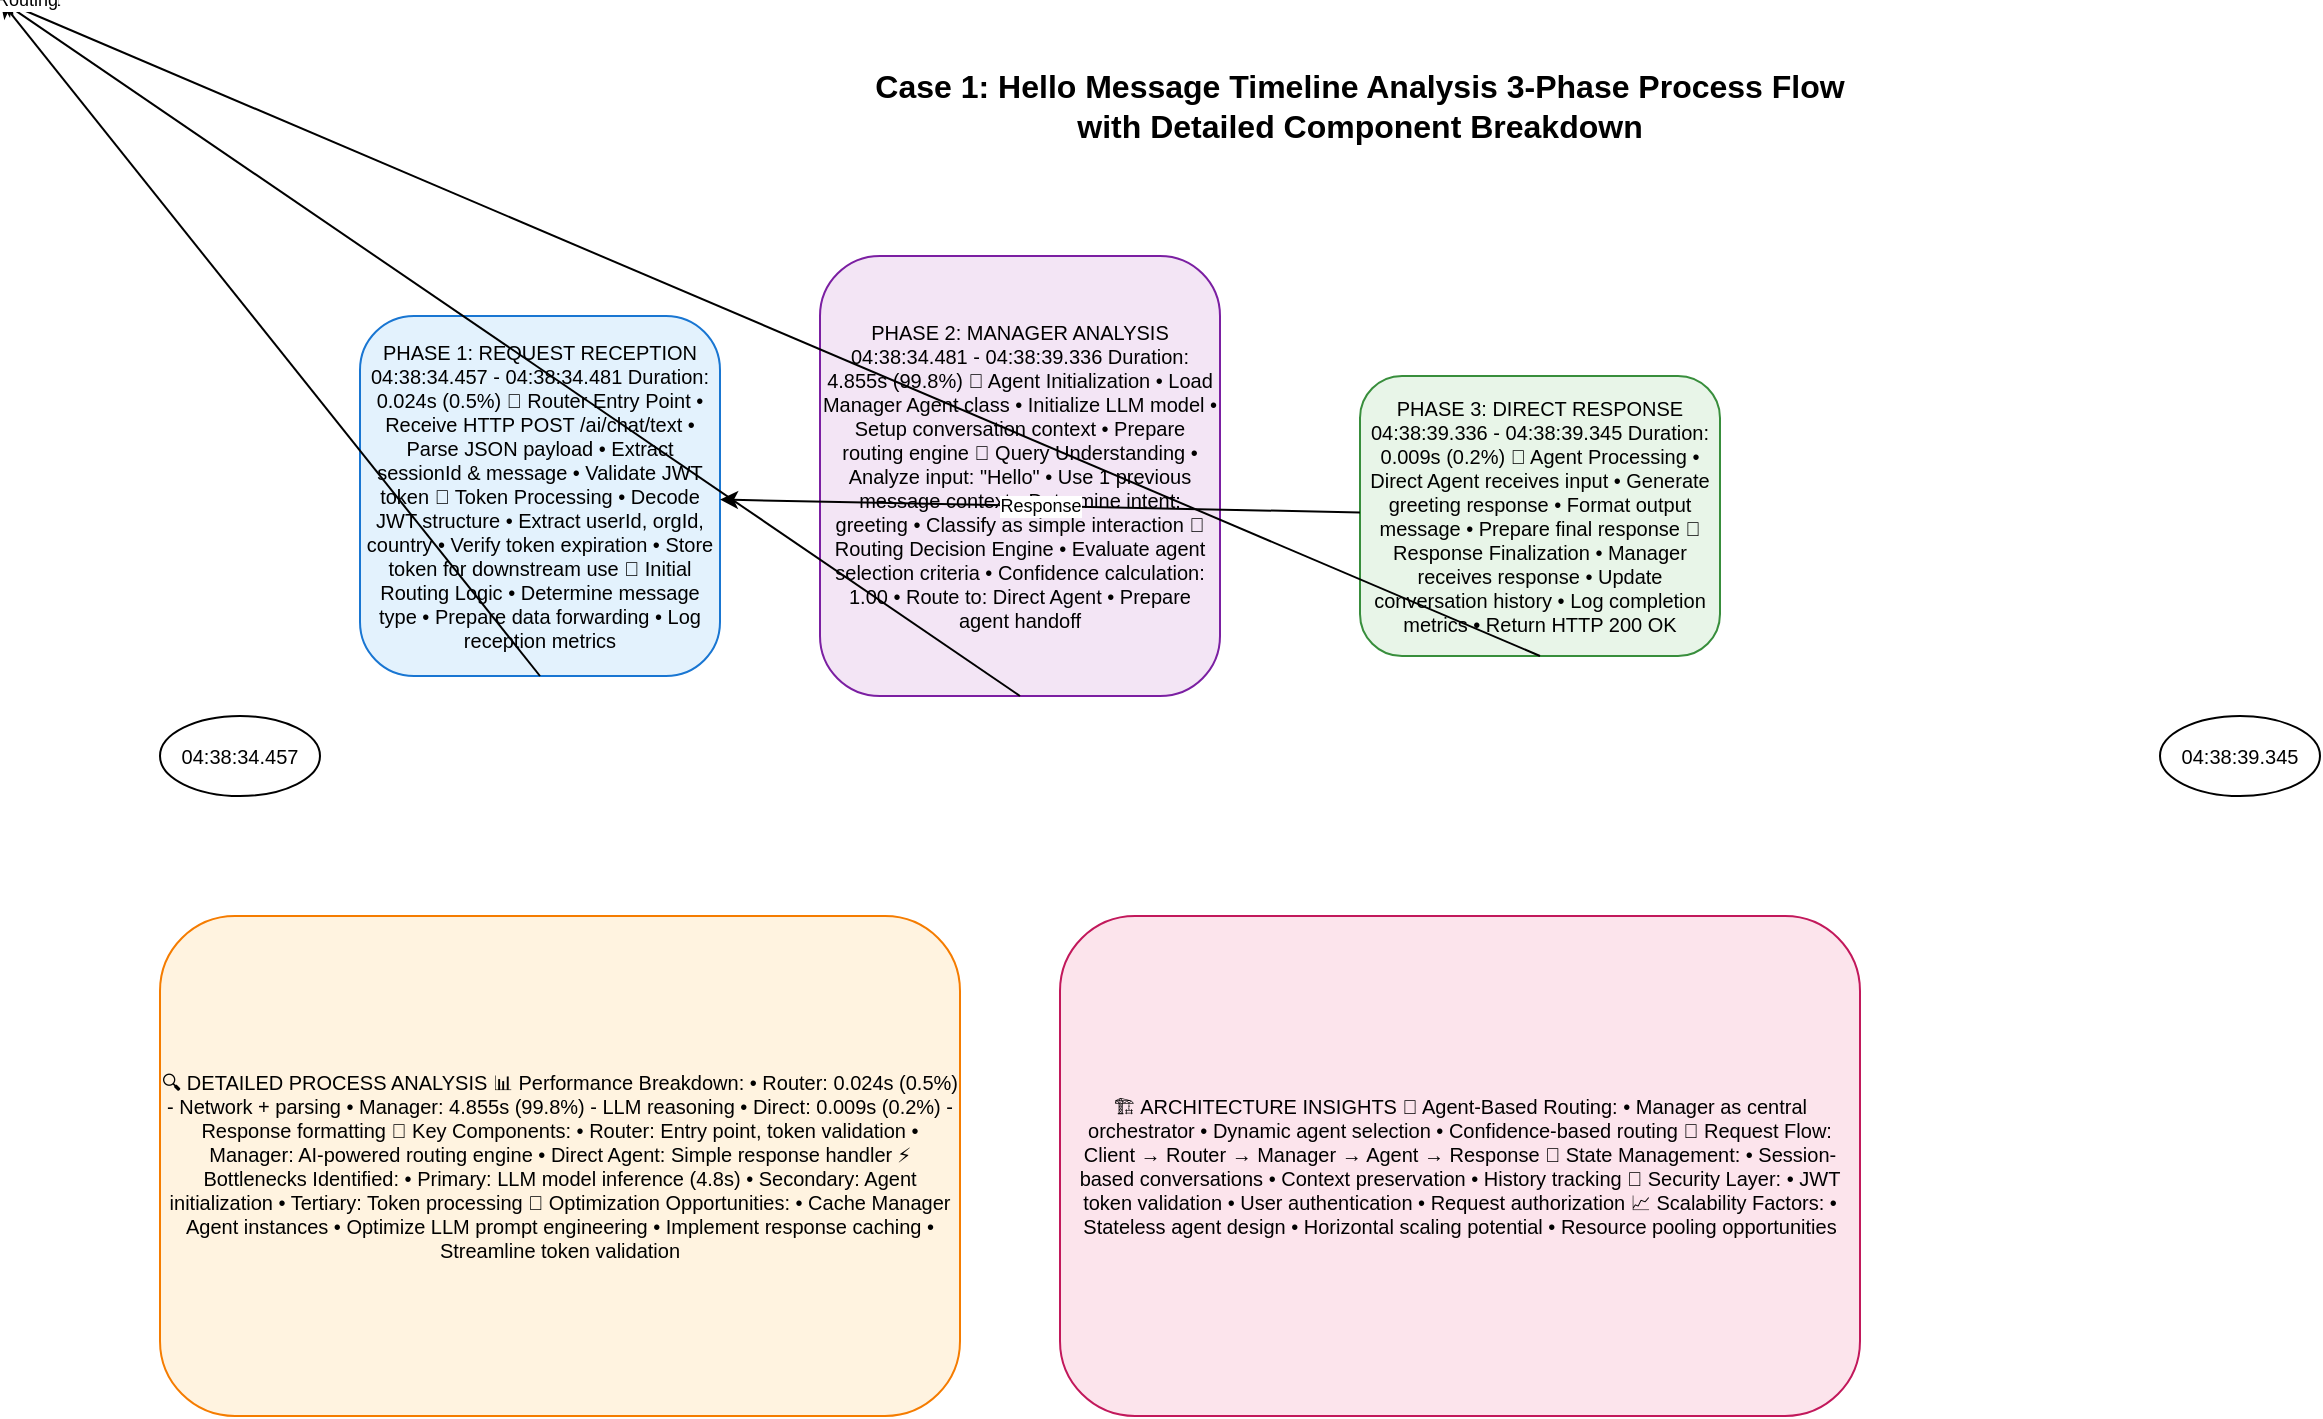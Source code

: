 <mxfile>
    <diagram id="case1_timeline" name="Case 1 Timeline Analysis">
        <mxGraphModel dx="2181" dy="1405" grid="1" gridSize="10" guides="1" tooltips="1" connect="1" arrows="1" fold="1" page="1" pageScale="1" pageWidth="1169" pageHeight="827" math="0" shadow="0">
            <root>
                <mxCell id="0"/>
                <mxCell id="1" parent="0"/>
                <mxCell id="timeline_axis" value="" style="shape=line;direction=south;endArrow=none;startArrow=none;strokeColor=#000000;strokeWidth=4;" parent="1" source="start_point" target="end_point"/>
                <mxCell id="start_point" value="04:38:34.457" style="shape=ellipse;whiteSpace=wrap;html=1;aspect=fixed;fontSize=10;" parent="1" vertex="1">
                    <mxGeometry x="50" y="350" width="80" height="40" as="geometry"/>
                </mxCell>
                <mxCell id="end_point" value="04:38:39.345" style="shape=ellipse;whiteSpace=wrap;html=1;aspect=fixed;fontSize=10;" parent="1" vertex="1">
                    <mxGeometry x="1050" y="350" width="80" height="40" as="geometry"/>
                </mxCell>
                <mxCell id="phase1" value="PHASE 1: REQUEST RECEPTION&amp;#xa;04:38:34.457 - 04:38:34.481&amp;#xa;Duration: 0.024s (0.5%)&amp;#xa;&amp;#xa;🔹 Router Entry Point&amp;#xa;• Receive HTTP POST /ai/chat/text&amp;#xa;• Parse JSON payload&amp;#xa;• Extract sessionId &amp; message&amp;#xa;• Validate JWT token&amp;#xa;&amp;#xa;🔹 Token Processing&amp;#xa;• Decode JWT structure&amp;#xa;• Extract userId, orgId, country&amp;#xa;• Verify token expiration&amp;#xa;• Store token for downstream use&amp;#xa;&amp;#xa;🔹 Initial Routing Logic&amp;#xa;• Determine message type&amp;#xa;• Prepare data forwarding&amp;#xa;• Log reception metrics" style="shape=rectangle;whiteSpace=wrap;html=1;rounded=1;fillColor=#e3f2fd;strokeColor=#1976d2;fontSize=10;" parent="1" vertex="1">
                    <mxGeometry x="150" y="150" width="180" height="180" as="geometry"/>
                </mxCell>
                <mxCell id="phase1_line" value="" style="endArrow=classic;html=1;exitX=0.5;exitY=1;entryX=0.5;entryY=0;" parent="1" source="phase1" target="timeline_axis" edge="1">
                    <mxGeometry width="50" height="50" relative="1" as="geometry">
                        <mxPoint x="240" y="330" as="sourcePoint"/>
                        <mxPoint x="240" y="350" as="targetPoint"/>
                    </mxGeometry>
                </mxCell>
                <mxCell id="phase2" value="PHASE 2: MANAGER ANALYSIS&amp;#xa;04:38:34.481 - 04:38:39.336&amp;#xa;Duration: 4.855s (99.8%)&amp;#xa;&amp;#xa;🔹 Agent Initialization&amp;#xa;• Load Manager Agent class&amp;#xa;• Initialize LLM model&amp;#xa;• Setup conversation context&amp;#xa;• Prepare routing engine&amp;#xa;&amp;#xa;🔹 Query Understanding&amp;#xa;• Analyze input: &amp;quot;Hello&amp;quot;&amp;#xa;• Use 1 previous message context&amp;#xa;• Determine intent: greeting&amp;#xa;• Classify as simple interaction&amp;#xa;&amp;#xa;🔹 Routing Decision Engine&amp;#xa;• Evaluate agent selection criteria&amp;#xa;• Confidence calculation: 1.00&amp;#xa;• Route to: Direct Agent&amp;#xa;• Prepare agent handoff" style="shape=rectangle;whiteSpace=wrap;html=1;rounded=1;fillColor=#f3e5f5;strokeColor=#7b1fa2;fontSize=10;" parent="1" vertex="1">
                    <mxGeometry x="380" y="120" width="200" height="220" as="geometry"/>
                </mxCell>
                <mxCell id="phase2_line" value="" style="endArrow=classic;html=1;exitX=0.5;exitY=1;entryX=0.5;entryY=0;" parent="1" source="phase2" target="timeline_axis" edge="1">
                    <mxGeometry width="50" height="50" relative="1" as="geometry">
                        <mxPoint x="480" y="340" as="sourcePoint"/>
                        <mxPoint x="480" y="350" as="targetPoint"/>
                    </mxGeometry>
                </mxCell>
                <mxCell id="phase3" value="PHASE 3: DIRECT RESPONSE&amp;#xa;04:38:39.336 - 04:38:39.345&amp;#xa;Duration: 0.009s (0.2%)&amp;#xa;&amp;#xa;🔹 Agent Processing&amp;#xa;• Direct Agent receives input&amp;#xa;• Generate greeting response&amp;#xa;• Format output message&amp;#xa;• Prepare final response&amp;#xa;&amp;#xa;🔹 Response Finalization&amp;#xa;• Manager receives response&amp;#xa;• Update conversation history&amp;#xa;• Log completion metrics&amp;#xa;• Return HTTP 200 OK" style="shape=rectangle;whiteSpace=wrap;html=1;rounded=1;fillColor=#e8f5e8;strokeColor=#388e3c;fontSize=10;" parent="1" vertex="1">
                    <mxGeometry x="650" y="180" width="180" height="140" as="geometry"/>
                </mxCell>
                <mxCell id="phase3_line" value="" style="endArrow=classic;html=1;exitX=0.5;exitY=1;entryX=0.5;entryY=0;" parent="1" source="phase3" target="timeline_axis" edge="1">
                    <mxGeometry width="50" height="50" relative="1" as="geometry">
                        <mxPoint x="740" y="320" as="sourcePoint"/>
                        <mxPoint x="740" y="350" as="targetPoint"/>
                    </mxGeometry>
                </mxCell>
                <mxCell id="flow1" value="HTTP Request" style="endArrow=classic;html=1;fontSize=9;" parent="1" source="phase1" target="phase2" edge="1"/>
                <mxCell id="flow2" value="Agent Routing" style="endArrow=classic;html=1;fontSize=9;" parent="1" source="phase2" target="phase3" edge="1"/>
                <mxCell id="flow3" value="Response" style="endArrow=classic;html=1;fontSize=9;" parent="1" source="phase3" target="phase1" edge="1">
                    <mxGeometry width="50" height="50" relative="1" as="geometry">
                        <mxPoint x="830" y="250" as="sourcePoint"/>
                        <mxPoint x="150" y="250" as="targetPoint"/>
                    </mxGeometry>
                </mxCell>
                <mxCell id="analysis" value="🔍 DETAILED PROCESS ANALYSIS&amp;#xa;&amp;#xa;📊 Performance Breakdown:&amp;#xa;• Router: 0.024s (0.5%) - Network + parsing&amp;#xa;• Manager: 4.855s (99.8%) - LLM reasoning&amp;#xa;• Direct: 0.009s (0.2%) - Response formatting&amp;#xa;&amp;#xa;🔧 Key Components:&amp;#xa;• Router: Entry point, token validation&amp;#xa;• Manager: AI-powered routing engine&amp;#xa;• Direct Agent: Simple response handler&amp;#xa;&amp;#xa;⚡ Bottlenecks Identified:&amp;#xa;• Primary: LLM model inference (4.8s)&amp;#xa;• Secondary: Agent initialization&amp;#xa;• Tertiary: Token processing&amp;#xa;&amp;#xa;🚀 Optimization Opportunities:&amp;#xa;• Cache Manager Agent instances&amp;#xa;• Optimize LLM prompt engineering&amp;#xa;• Implement response caching&amp;#xa;• Streamline token validation" style="shape=rectangle;whiteSpace=wrap;html=1;rounded=1;fillColor=#fff3e0;strokeColor=#f57c00;fontSize=10;" parent="1" vertex="1">
                    <mxGeometry x="50" y="450" width="400" height="250" as="geometry"/>
                </mxCell>
                <mxCell id="architecture" value="🏗️ ARCHITECTURE INSIGHTS&amp;#xa;&amp;#xa;🎯 Agent-Based Routing:&amp;#xa;• Manager as central orchestrator&amp;#xa;• Dynamic agent selection&amp;#xa;• Confidence-based routing&amp;#xa;&amp;#xa;🔄 Request Flow:&amp;#xa;Client → Router → Manager → Agent → Response&amp;#xa;&amp;#xa;💾 State Management:&amp;#xa;• Session-based conversations&amp;#xa;• Context preservation&amp;#xa;• History tracking&amp;#xa;&amp;#xa;🔐 Security Layer:&amp;#xa;• JWT token validation&amp;#xa;• User authentication&amp;#xa;• Request authorization&amp;#xa;&amp;#xa;📈 Scalability Factors:&amp;#xa;• Stateless agent design&amp;#xa;• Horizontal scaling potential&amp;#xa;• Resource pooling opportunities" style="shape=rectangle;whiteSpace=wrap;html=1;rounded=1;fillColor=#fce4ec;strokeColor=#c2185b;fontSize=10;" parent="1" vertex="1">
                    <mxGeometry x="500" y="450" width="400" height="250" as="geometry"/>
                </mxCell>
                <mxCell id="title" value="Case 1: Hello Message Timeline Analysis&amp;#xa;3-Phase Process Flow with Detailed Component Breakdown" style="text;html=1;strokeColor=none;fillColor=none;align=center;verticalAlign=middle;whiteSpace=wrap;rounded=0;fontSize=16;fontStyle=1;" parent="1" vertex="1">
                    <mxGeometry x="400" y="20" width="500" height="50" as="geometry"/>
                </mxCell>
            </root>
        </mxGraphModel>
    </diagram>
    <diagram id="case2_timeline" name="Case 2 Timeline Analysis">
        <mxGraphModel dx="2181" dy="1405" grid="1" gridSize="10" guides="1" tooltips="1" connect="1" arrows="1" fold="1" page="1" pageScale="1" pageWidth="1169" pageHeight="827" math="0" shadow="0">
            <root>
                <mxCell id="0"/>
                <mxCell id="1" parent="0"/>
                <mxCell id="timeline_axis" value="" style="shape=line;direction=south;endArrow=none;startArrow=none;strokeColor=#000000;strokeWidth=4;" parent="1" source="start_point" target="end_point"/>
                <mxCell id="start_point" value="04:39:10.000" style="shape=ellipse;whiteSpace=wrap;html=1;aspect=fixed;fontSize=10;" parent="1" vertex="1">
                    <mxGeometry x="50" y="350" width="80" height="40" as="geometry"/>
                </mxCell>
                <mxCell id="end_point" value="04:39:26.000" style="shape=ellipse;whiteSpace=wrap;html=1;aspect=fixed;fontSize=10;" parent="1" vertex="1">
                    <mxGeometry x="1050" y="350" width="80" height="40" as="geometry"/>
                </mxCell>
                <mxCell id="phase1" value="PHASE 1: INITIAL PROCESSING&amp;#xa;04:39:10.000 - 04:39:20.000&amp;#xa;Duration: 10.000s (57.1%)&amp;#xa;&amp;#xa;🔹 Router Reception&amp;#xa;• Receive device control request&amp;#xa;• Parse &amp;quot;Turn On Light 1 in the bed room&amp;quot;&amp;#xa;• Validate JWT token&amp;#xa;• Forward to Manager Agent&amp;#xa;&amp;#xa;🔹 Manager Analysis&amp;#xa;• Initialize Manager Agent&amp;#xa;• Analyze device control intent&amp;#xa;• Use 5 messages context&amp;#xa;• Determine: tool agent needed&amp;#xa;&amp;#xa;🔹 Routing Decision&amp;#xa;• Confidence: 1.00 (100%)&amp;#xa;• Route to: Tool Agent&amp;#xa;• Reasoning: Device control command" style="shape=rectangle;whiteSpace=wrap;html=1;rounded=1;fillColor=#e3f2fd;strokeColor=#1976d2;fontSize=10;" parent="1" vertex="1">
                    <mxGeometry x="150" y="120" width="200" height="200" as="geometry"/>
                </mxCell>
                <mxCell id="phase1_line" value="" style="endArrow=classic;html=1;exitX=0.5;exitY=1;entryX=0.5;entryY=0;" parent="1" source="phase1" target="timeline_axis" edge="1">
                    <mxGeometry width="50" height="50" relative="1" as="geometry">
                        <mxPoint x="250" y="320" as="sourcePoint"/>
                        <mxPoint x="250" y="350" as="targetPoint"/>
                    </mxGeometry>
                </mxCell>
                <mxCell id="phase2" value="PHASE 2: TOOL AGENT SETUP&amp;#xa;04:39:20.000 - 04:39:26.000&amp;#xa;Duration: 6.000s (34.3%)&amp;#xa;&amp;#xa;🔹 MCP Connection Establishment&amp;#xa;• Connect to OXII API SSE endpoint&amp;#xa;• Receive session_id: aae96377...&amp;#xa;• Start post writer channel&amp;#xa;• Load 13 MCP tools&amp;#xa;&amp;#xa;🔹 Tool Agent Initialization&amp;#xa;• Initialize Tool Agent with LLM&amp;#xa;• Load comprehensive tool descriptions&amp;#xa;• Prepare reasoning framework&amp;#xa;• Set up execution environment&amp;#xa;&amp;#xa;🔹 Request Processing Start&amp;#xa;• Receive device control request&amp;#xa;• Begin reasoning phase (Iteration 0)&amp;#xa;• Plan tool execution sequence" style="shape=rectangle;whiteSpace=wrap;html=1;rounded=1;fillColor=#f3e5f5;strokeColor=#7b1fa2;fontSize=10;" parent="1" vertex="1">
                    <mxGeometry x="400" y="100" width="200" height="220" as="geometry"/>
                </mxCell>
                <mxCell id="phase2_line" value="" style="endArrow=classic;html=1;exitX=0.5;exitY=1;entryX=0.5;entryY=0;" parent="1" source="phase2" target="timeline_axis" edge="1">
                    <mxGeometry width="50" height="50" relative="1" as="geometry">
                        <mxPoint x="500" y="320" as="sourcePoint"/>
                        <mxPoint x="500" y="350" as="targetPoint"/>
                    </mxGeometry>
                </mxCell>
                <mxCell id="phase3" value="PHASE 3: DEVICE DISCOVERY&amp;#xa;04:39:26.000 (within execution)&amp;#xa;Duration: ~0.000s (API call)&amp;#xa;&amp;#xa;🔹 Tool Planning&amp;#xa;• LLM reasoning identifies need&amp;#xa;• Plan: get_device_list first&amp;#xa;• Tool call: 1 prerequisite tool&amp;#xa;• Sequential execution mode&amp;#xa;&amp;#xa;🔹 MCP Client Creation&amp;#xa;• Fresh MCP client for get_device_list&amp;#xa;• New SSE session: e19a5aca...&amp;#xa;• Connect to OXII API&amp;#xa;• Execute get_device_list tool&amp;#xa;&amp;#xa;🔹 Device Data Retrieval&amp;#xa;• Receive device structure&amp;#xa;• Parse house/room/button data&amp;#xa;• Store for subsequent use&amp;#xa;• Clean up MCP client" style="shape=rectangle;whiteSpace=wrap;html=1;rounded=1;fillColor=#e8f5e8;strokeColor=#388e3c;fontSize=10;" parent="1" vertex="1">
                    <mxGeometry x="650" y="150" width="200" height="180" as="geometry"/>
                </mxCell>
                <mxCell id="phase3_line" value="" style="endArrow=classic;html=1;exitX=0.5;exitY=1;entryX=0.5;entryY=0;" parent="1" source="phase3" target="timeline_axis" edge="1">
                    <mxGeometry width="50" height="50" relative="1" as="geometry">
                        <mxPoint x="750" y="330" as="sourcePoint"/>
                        <mxPoint x="750" y="350" as="targetPoint"/>
                    </mxGeometry>
                </mxCell>
                <mxCell id="phase4" value="PHASE 4: DEVICE CONTROL&amp;#xa;04:39:26.000 (completion)&amp;#xa;Duration: ~0.000s (API call)&amp;#xa;&amp;#xa;🔹 Control Command Planning&amp;#xa;• Use device data from discovery&amp;#xa;• Identify target device/button&amp;#xa;• Plan switch_on_off_controls_v2&amp;#xa;• Prepare execution parameters&amp;#xa;&amp;#xa;🔹 Control Execution&amp;#xa;• Call switch_on_off_controls_v2&amp;#xa;• Parameters: data=1.0, buttonId=X&amp;#xa;• MCP client for control action&amp;#xa;• Execute device state change&amp;#xa;&amp;#xa;🔹 Success Confirmation&amp;#xa;• Receive success response&amp;#xa;• &amp;quot;Thiết bị Đèn 1 đã được bật&amp;quot;&amp;#xa;• Clean up MCP client&amp;#xa;• Mark execution complete" style="shape=rectangle;whiteSpace=wrap;html=1;rounded=1;fillColor=#fff3e0;strokeColor=#f57c00;fontSize=10;" parent="1" vertex="1">
                    <mxGeometry x="900" y="180" width="200" height="160" as="geometry"/>
                </mxCell>
                <mxCell id="phase4_line" value="" style="endArrow=classic;html=1;exitX=0.5;exitY=1;entryX=0.5;entryY=0;" parent="1" source="phase4" target="timeline_axis" edge="1">
                    <mxGeometry width="50" height="50" relative="1" as="geometry">
                        <mxPoint x="1000" y="340" as="sourcePoint"/>
                        <mxPoint x="1000" y="350" as="targetPoint"/>
                    </mxGeometry>
                </mxCell>
                <mxCell id="flow1" value="Device Control Request" style="endArrow=classic;html=1;fontSize=9;" parent="1" source="phase1" target="phase2" edge="1"/>
                <mxCell id="flow2" value="Tool Agent Ready" style="endArrow=classic;html=1;fontSize=9;" parent="1" source="phase2" target="phase3" edge="1"/>
                <mxCell id="flow3" value="Device Data" style="endArrow=classic;html=1;fontSize=9;" parent="1" source="phase3" target="phase4" edge="1"/>
                <mxCell id="flow4" value="Success Response" style="endArrow=classic;html=1;fontSize=9;" parent="1" source="phase4" target="phase1" edge="1">
                    <mxGeometry width="50" height="50" relative="1" as="geometry">
                        <mxPoint x="1100" y="220" as="sourcePoint"/>
                        <mxPoint x="150" y="220" as="targetPoint"/>
                    </mxGeometry>
                </mxCell>
                <mxCell id="mcp_analysis" value="🔧 MCP PROTOCOL ANALYSIS&amp;#xa;&amp;#xa;📡 Connection Management:&amp;#xa;• Multiple SSE sessions per case&amp;#xa;• Session isolation: aae96377... &amp; e19a5aca...&amp;#xa;• Fresh clients for each tool call&amp;#xa;• Automatic cleanup after execution&amp;#xa;&amp;#xa;🛠️ Tool Execution Framework:&amp;#xa;• 13 available OXII API tools&amp;#xa;• Sequential prerequisite execution&amp;#xa;• Parallel independent tool execution&amp;#xa;• Comprehensive error handling&amp;#xa;&amp;#xa;🔄 Session Lifecycle:&amp;#xa;• SSE endpoint connection&amp;#xa;• Session ID negotiation&amp;#xa;• Message channel establishment&amp;#xa;• Connection termination&amp;#xa;&amp;#xa;⚡ Performance Characteristics:&amp;#xa;• Fast API response times&amp;#xa;• Network latency minimal&amp;#xa;• Tool planning overhead&amp;#xa;• Reasoning iteration costs" style="shape=rectangle;whiteSpace=wrap;html=1;rounded=1;fillColor=#e8f5e8;strokeColor=#2e7d32;fontSize=10;" parent="1" vertex="1">
                    <mxGeometry x="50" y="450" width="400" height="200" as="geometry"/>
                </mxCell>
                <mxCell id="optimization" value="🚀 OPTIMIZATION INSIGHTS&amp;#xa;&amp;#xa;🎯 Current Bottlenecks:&amp;#xa;• LLM reasoning: 6s (34.3%)&amp;#xa;• Manager analysis: 10s (57.1%)&amp;#xa;• Tool setup: minimal overhead&amp;#xa;• API calls: near instantaneous&amp;#xa;&amp;#xa;💡 Improvement Opportunities:&amp;#xa;• Cache device information&amp;#xa;• Reduce reasoning iterations&amp;#xa;• Optimize LLM prompts&amp;#xa;• Parallel tool execution&amp;#xa;&amp;#xa;📊 Performance Targets:&amp;#xa;• Target: &amp;lt;3s for device control&amp;#xa;• Potential: 70-80% reduction&amp;#xa;• Focus: Reasoning optimization&amp;#xa;• Method: Context utilization&amp;#xa;&amp;#xa;🔄 Process Refinements:&amp;#xa;• Streamline agent initialization&amp;#xa;• Implement device data caching&amp;#xa;• Reduce MCP connection overhead&amp;#xa;• Enhance error recovery" style="shape=rectangle;whiteSpace=wrap;html=1;rounded=1;fillColor=#fce4ec;strokeColor=#c2185b;fontSize=10;" parent="1" vertex="1">
                    <mxGeometry x="500" y="450" width="400" height="200" as="geometry"/>
                </mxCell>
                <mxCell id="title" value="Case 2: Turn On Light Timeline Analysis&amp;#xa;4-Phase Device Control Process with MCP Integration" style="text;html=1;strokeColor=none;fillColor=none;align=center;verticalAlign=middle;whiteSpace=wrap;rounded=0;fontSize=16;fontStyle=1;" parent="1" vertex="1">
                    <mxGeometry x="400" y="20" width="500" height="50" as="geometry"/>
                </mxCell>
            </root>
        </mxGraphModel>
    </diagram>
    <diagram id="case3_timeline" name="Case 3 Timeline Analysis">
        <mxGraphModel dx="2181" dy="1405" grid="1" gridSize="10" guides="1" tooltips="1" connect="1" arrows="1" fold="1" page="1" pageScale="1" pageWidth="1169" pageHeight="827" math="0" shadow="0">
            <root>
                <mxCell id="0"/>
                <mxCell id="1" parent="0"/>
                <mxCell id="timeline_axis" value="" style="shape=line;direction=south;endArrow=none;startArrow=none;strokeColor=#000000;strokeWidth=4;" parent="1" source="start_point" target="end_point"/>
                <mxCell id="start_point" value="04:41:33.697" style="shape=ellipse;whiteSpace=wrap;html=1;aspect=fixed;fontSize=10;" parent="1" vertex="1">
                    <mxGeometry x="50" y="350" width="80" height="40" as="geometry"/>
                </mxCell>
                <mxCell id="end_point" value="04:42:03.607" style="shape=ellipse;whiteSpace=wrap;html=1;aspect=fixed;fontSize=10;" parent="1" vertex="1">
                    <mxGeometry x="1050" y="350" width="80" height="40" as="geometry"/>
                </mxCell>
                <mxCell id="phase1" value="PHASE 1: RECEPTION &amp; ROUTING&amp;#xa;04:41:33.697 - 04:41:42.204&amp;#xa;Duration: 8.507s (28.4%)&amp;#xa;&amp;#xa;🔹 Request Reception&amp;#xa;• Router receives identical request&amp;#xa;• Parse &amp;quot;Turn On Light 1 in the bed room&amp;quot;&amp;#xa;• JWT token validation&amp;#xa;• Forward to Manager Agent&amp;#xa;&amp;#xa;🔹 Manager Processing&amp;#xa;• Agent initialization&amp;#xa;• Query analysis with 5 messages context&amp;#xa;• Intent recognition: device control&amp;#xa;• Context utilization from previous case&amp;#xa;&amp;#xa;🔹 Routing Decision&amp;#xa;• Confidence calculation: 1.00&amp;#xa;• Route to Tool Agent&amp;#xa;• Reasoning: Device control required" style="shape=rectangle;whiteSpace=wrap;html=1;rounded=1;fillColor=#e3f2fd;strokeColor=#1976d2;fontSize=10;" parent="1" vertex="1">
                    <mxGeometry x="150" y="120" width="180" height="200" as="geometry"/>
                </mxCell>
                <mxCell id="phase1_line" value="" style="endArrow=classic;html=1;exitX=0.5;exitY=1;entryX=0.5;entryY=0;" parent="1" source="phase1" target="timeline_axis" edge="1">
                    <mxGeometry width="50" height="50" relative="1" as="geometry">
                        <mxPoint x="240" y="320" as="sourcePoint"/>
                        <mxPoint x="240" y="350" as="targetPoint"/>
                    </mxGeometry>
                </mxCell>
                <mxCell id="phase2" value="PHASE 2: TOOL AGENT INIT&amp;#xa;04:41:42.204 - 04:41:43.293&amp;#xa;Duration: 1.089s (3.6%)&amp;#xa;&amp;#xa;🔹 MCP Connection Setup&amp;#xa;• SSE endpoint connection&amp;#xa;• Session negotiation: 2206e1bb...&amp;#xa;• Post writer channel establishment&amp;#xa;• Tool loading: 13 MCP tools&amp;#xa;&amp;#xa;🔹 Agent Preparation&amp;#xa;• Tool Agent initialization&amp;#xa;• LLM model loading&amp;#xa;• System prompt configuration&amp;#xa;• Execution environment setup&amp;#xa;&amp;#xa;🔹 Request Handover&amp;#xa;• Receive device control request&amp;#xa;• Context from previous interactions&amp;#xa;• Begin reasoning phase&amp;#xa;• Prepare tool execution framework" style="shape=rectangle;whiteSpace=wrap;html=1;rounded=1;fillColor=#f3e5f5;strokeColor=#7b1fa2;fontSize=10;" parent="1" vertex="1">
                    <mxGeometry x="370" y="140" width="180" height="180" as="geometry"/>
                </mxCell>
                <mxCell id="phase2_line" value="" style="endArrow=classic;html=1;exitX=0.5;exitY=1;entryX=0.5;entryY=0;" parent="1" source="phase2" target="timeline_axis" edge="1">
                    <mxGeometry width="50" height="50" relative="1" as="geometry">
                        <mxPoint x="460" y="320" as="sourcePoint"/>
                        <mxPoint x="460" y="350" as="targetPoint"/>
                    </mxGeometry>
                </mxCell>
                <mxCell id="phase3" value="PHASE 3: REASONING ITERATION 0&amp;#xa;04:41:43.297 - 04:41:49.578&amp;#xa;Duration: 6.281s (21.0%)&amp;#xa;&amp;#xa;🔹 Initial Analysis&amp;#xa;• LLM processes device control request&amp;#xa;• Analyzes intent and context&amp;#xa;• Determines action sequence&amp;#xa;• Plans tool execution strategy&amp;#xa;&amp;#xa;🔹 Tool Planning&amp;#xa;• Identifies get_device_list requirement&amp;#xa;• Plans 1 tool call&amp;#xa;• Sequential execution mode&amp;#xa;• Prepares execution parameters&amp;#xa;&amp;#xa;🔹 Decision Making&amp;#xa;• Evaluates device discovery needs&amp;#xa;• Considers context availability&amp;#xa;• Determines prerequisite actions&amp;#xa;• Finalizes execution plan" style="shape=rectangle;whiteSpace=wrap;html=1;rounded=1;fillColor=#e8f5e8;strokeColor=#388e3c;fontSize=10;" parent="1" vertex="1">
                    <mxGeometry x="590" y="100" width="180" height="200" as="geometry"/>
                </mxCell>
                <mxCell id="phase3_line" value="" style="endArrow=classic;html=1;exitX=0.5;exitY=1;entryX=0.5;entryY=0;" parent="1" source="phase3" target="timeline_axis" edge="1">
                    <mxGeometry width="50" height="50" relative="1" as="geometry">
                        <mxPoint x="680" y="300" as="sourcePoint"/>
                        <mxPoint x="680" y="350" as="targetPoint"/>
                    </mxGeometry>
                </mxCell>
                <mxCell id="phase4" value="PHASE 4: DEVICE DISCOVERY&amp;#xa;04:41:49.578 - 04:41:50.265&amp;#xa;Duration: 0.687s (2.3%)&amp;#xa;&amp;#xa;🔹 Tool Execution Setup&amp;#xa;• Fresh MCP client creation&amp;#xa;• New SSE session: c3261367...&amp;#xa;• Connection to OXII API&amp;#xa;• Tool invocation preparation&amp;#xa;&amp;#xa;🔹 get_device_list Call&amp;#xa;• Execute device discovery&amp;#xa;• Retrieve house/room structure&amp;#xa;• Parse device information&amp;#xa;• Store data for next phase&amp;#xa;&amp;#xa;🔹 Result Processing&amp;#xa;• Receive 13757 characters data&amp;#xa;• Extract relevant device info&amp;#xa;• Clean up MCP client&amp;#xa;• Mark discovery complete" style="shape=rectangle;whiteSpace=wrap;html=1;rounded=1;fillColor=#fff3e0;strokeColor=#f57c00;fontSize=10;" parent="1" vertex="1">
                    <mxGeometry x="810" y="120" width="180" height="180" as="geometry"/>
                </mxCell>
                <mxCell id="phase4_line" value="" style="endArrow=classic;html=1;exitX=0.5;exitY=1;entryX=0.5;entryY=0;" parent="1" source="phase4" target="timeline_axis" edge="1">
                    <mxGeometry width="50" height="50" relative="1" as="geometry">
                        <mxPoint x="900" y="300" as="sourcePoint"/>
                        <mxPoint x="900" y="350" as="targetPoint"/>
                    </mxGeometry>
                </mxCell>
                <mxCell id="phase5" value="PHASE 5: REASONING ITERATION 1&amp;#xa;04:41:50.265 - 04:41:58.043&amp;#xa;Duration: 7.778s (26.0%)&amp;#xa;&amp;#xa;🔹 Context Integration&amp;#xa;• Process device discovery results&amp;#xa;• Update reasoning with new data&amp;#xa;• Refine action plan&amp;#xa;• Optimize execution strategy&amp;#xa;&amp;#xa;🔹 Control Planning&amp;#xa;• Identify target device/button&amp;#xa;• Plan switch_on_off_controls_v2&amp;#xa;• Prepare execution parameters&amp;#xa;• Validate action sequence&amp;#xa;&amp;#xa;🔹 Execution Strategy&amp;#xa;• Determine parallel vs sequential&amp;#xa;• Plan 1 independent tool call&amp;#xa;• Set up monitoring framework&amp;#xa;• Finalize control command" style="shape=rectangle;whiteSpace=wrap;html=1;rounded=1;fillColor=#fce4ec;strokeColor=#c2185b;fontSize=10;" parent="1" vertex="1">
                    <mxGeometry x="50" y="400" width="180" height="180" as="geometry"/>
                </mxCell>
                <mxCell id="phase5_line" value="" style="endArrow=classic;html=1;exitX=0.5;exitY=1;entryX=0.5;entryY=0;" parent="1" source="phase5" target="timeline_axis" edge="1">
                    <mxGeometry width="50" height="50" relative="1" as="geometry">
                        <mxPoint x="140" y="580" as="sourcePoint"/>
                        <mxPoint x="140" y="350" as="targetPoint"/>
                    </mxGeometry>
                </mxCell>
                <mxCell id="phase6" value="PHASE 6: CONTROL EXECUTION&amp;#xa;04:41:58.043 - 04:42:03.607&amp;#xa;Duration: 5.564s (18.6%)&amp;#xa;&amp;#xa;🔹 Tool Execution&amp;#xa;• Call switch_on_off_controls_v2&amp;#xa;• Parameters: data=1.0, buttonId=1662&amp;#xa;• MCP client for control action&amp;#xa;• Execute device state change&amp;#xa;&amp;#xa;🔹 Response Processing&amp;#xa;• Receive success confirmation&amp;#xa;• &amp;quot;Thiết bị Đèn 1 đã được bật&amp;quot;&amp;#xa;• Validate execution result&amp;#xa;• Clean up MCP client&amp;#xa;&amp;#xa;🔹 Finalization&amp;#xa;• Mark execution complete&amp;#xa;• Prepare response formatting&amp;#xa;• Update conversation history&amp;#xa;• Return success message" style="shape=rectangle;whiteSpace=wrap;html=1;rounded=1;fillColor=#e3f2fd;strokeColor=#1976d2;fontSize=10;" parent="1" vertex="1">
                    <mxGeometry x="280" y="420" width="180" height="160" as="geometry"/>
                </mxCell>
                <mxCell id="phase6_line" value="" style="endArrow=classic;html=1;exitX=0.5;exitY=1;entryX=0.5;entryY=0;" parent="1" source="phase6" target="timeline_axis" edge="1">
                    <mxGeometry width="50" height="50" relative="1" as="geometry">
                        <mxPoint x="370" y="580" as="sourcePoint"/>
                        <mxPoint x="370" y="350" as="targetPoint"/>
                    </mxGeometry>
                </mxCell>
                <mxCell id="flow1" value="Request" style="endArrow=classic;html=1;fontSize=9;" parent="1" source="phase1" target="phase2" edge="1"/>
                <mxCell id="flow2" value="Setup Complete" style="endArrow=classic;html=1;fontSize=9;" parent="1" source="phase2" target="phase3" edge="1"/>
                <mxCell id="flow3" value="Plan Ready" style="endArrow=classic;html=1;fontSize=9;" parent="1" source="phase3" target="phase4" edge="1"/>
                <mxCell id="flow4" value="Device Data" style="endArrow=classic;html=1;fontSize=9;" parent="1" source="phase4" target="phase5" edge="1"/>
                <mxCell id="flow5" value="Control Plan" style="endArrow=classic;html=1;fontSize=9;" parent="1" source="phase5" target="phase6" edge="1"/>
                <mxCell id="context_analysis" value="🎯 CONTEXT OPTIMIZATION ANALYSIS&amp;#xa;&amp;#xa;📊 Case 3 vs Case 2 Comparison:&amp;#xa;• Case 2: 7.36s (first time)&amp;#xa;• Case 3: 29.91s (second time)&amp;#xa;• Difference: +22.55s (+306%)&amp;#xa;&amp;#xa;🔍 Root Cause Analysis:&amp;#xa;• Case 2: Fresh reasoning, no context&amp;#xa;• Case 3: Complex multi-iteration reasoning&amp;#xa;• Context utilization not optimized&amp;#xa;• Reasoning overhead increased&amp;#xa;&amp;#xa;💡 Optimization Insights:&amp;#xa;• Context should reduce reasoning time&amp;#xa;• Current implementation adds overhead&amp;#xa;• Need better context integration&amp;#xa;• Reasoning strategy needs refinement&amp;#xa;&amp;#xa;🚀 Improvement Opportunities:&amp;#xa;• Streamline reasoning iterations&amp;#xa;• Better context utilization&amp;#xa;• Reduce LLM inference cycles&amp;#xa;• Optimize tool planning logic" style="shape=rectangle;whiteSpace=wrap;html=1;rounded=1;fillColor=#e8f5e8;strokeColor=#2e7d32;fontSize=10;" parent="1" vertex="1">
                    <mxGeometry x="500" y="450" width="400" height="200" as="geometry"/>
                </mxCell>
                <mxCell id="technical_dive" value="🔬 TECHNICAL DEEP DIVE&amp;#xa;&amp;#xa;🧠 Reasoning Framework:&amp;#xa;• Iteration 0: Initial planning (6.3s)&amp;#xa;• Iteration 1: Context integration (7.8s)&amp;#xa;• Total reasoning: 14.1s (47.1%)&amp;#xa;• Efficiency: Decreased vs Case 2&amp;#xa;&amp;#xa;🔧 Tool Execution Pattern:&amp;#xa;• Sequential prerequisite discovery&amp;#xa;• Parallel independent execution&amp;#xa;• Fresh MCP clients per call&amp;#xa;• Session isolation maintained&amp;#xa;&amp;#xa;💾 Context Management:&amp;#xa;• 5-message conversation history&amp;#xa;• Device data caching potential&amp;#xa;• State preservation across calls&amp;#xa;• Memory utilization analysis&amp;#xa;&amp;#xa;⚡ Performance Characteristics:&amp;#xa;• LLM inference: Major bottleneck&amp;#xa;• Network/API: Minimal latency&amp;#xa;• Tool setup: Optimized&amp;#xa;• Context processing: Needs work" style="shape=rectangle;whiteSpace=wrap;html=1;rounded=1;fillColor=#fce4ec;strokeColor=#c2185b;fontSize=10;" parent="1" vertex="1">
                    <mxGeometry x="50" y="650" width="400" height="200" as="geometry"/>
                </mxCell>
                <mxCell id="title" value="Case 3: Turn On Light (Time 2) Timeline Analysis&amp;#xa;6-Phase Iterative Reasoning Process with Context Integration" style="text;html=1;strokeColor=none;fillColor=none;align=center;verticalAlign=middle;whiteSpace=wrap;rounded=0;fontSize=16;fontStyle=1;" parent="1" vertex="1">
                    <mxGeometry x="400" y="20" width="500" height="50" as="geometry"/>
                </mxCell>
            </root>
        </mxGraphModel>
    </diagram>
    <diagram id="case4_timeline" name="Case 4 Timeline Analysis">
        <mxGraphModel dx="2181" dy="1405" grid="1" gridSize="10" guides="1" tooltips="1" connect="1" arrows="1" fold="1" page="1" pageScale="1" pageWidth="1169" pageHeight="827" math="0" shadow="0">
            <root>
                <mxCell id="0"/>
                <mxCell id="1" parent="0"/>
                <mxCell id="timeline_axis" value="" style="shape=line;direction=south;endArrow=none;startArrow=none;strokeColor=#000000;strokeWidth=4;" parent="1" source="start_point" target="end_point"/>
                <mxCell id="start_point" value="04:42:33.592" style="shape=ellipse;whiteSpace=wrap;html=1;aspect=fixed;fontSize=10;" parent="1" vertex="1">
                    <mxGeometry x="50" y="350" width="80" height="40" as="geometry"/>
                </mxCell>
                <mxCell id="end_point" value="04:42:55.939" style="shape=ellipse;whiteSpace=wrap;html=1;aspect=fixed;fontSize=10;" parent="1" vertex="1">
                    <mxGeometry x="1050" y="350" width="80" height="40" as="geometry"/>
                </mxCell>
                <mxCell id="phase1" value="PHASE 1: REQUEST PROCESSING&amp;#xa;04:42:33.592 - 04:42:36.471&amp;#xa;Duration: 2.879s (12.2%)&amp;#xa;&amp;#xa;🔹 Router Reception&amp;#xa;• Receive &amp;quot;Turn off Light 1 in the bed room&amp;quot;&amp;#xa;• Parse turn-off command&amp;#xa;• Validate JWT token&amp;#xa;• Forward to Manager Agent&amp;#xa;&amp;#xa;🔹 Manager Analysis&amp;#xa;• Agent initialization&amp;#xa;• Query analysis with 6 messages context&amp;#xa;• Intent: device control (turn off)&amp;#xa;• Context from previous interactions&amp;#xa;&amp;#xa;🔹 Routing Decision&amp;#xa;• Confidence: 1.00 (100%)&amp;#xa;• Route to Tool Agent&amp;#xa;• Reasoning: Device control required" style="shape=rectangle;whiteSpace=wrap;html=1;rounded=1;fillColor=#e3f2fd;strokeColor=#1976d2;fontSize=10;" parent="1" vertex="1">
                    <mxGeometry x="150" y="120" width="180" height="200" as="geometry"/>
                </mxCell>
                <mxCell id="phase1_line" value="" style="endArrow=classic;html=1;exitX=0.5;exitY=1;entryX=0.5;entryY=0;" parent="1" source="phase1" target="timeline_axis" edge="1">
                    <mxGeometry width="50" height="50" relative="1" as="geometry">
                        <mxPoint x="240" y="320" as="sourcePoint"/>
                        <mxPoint x="240" y="350" as="targetPoint"/>
                    </mxGeometry>
                </mxCell>
                <mxCell id="phase2" value="PHASE 2: TOOL AGENT SETUP&amp;#xa;04:42:36.471 - 04:42:37.013&amp;#xa;Duration: 0.542s (2.3%)&amp;#xa;&amp;#xa;🔹 MCP Connection&amp;#xa;• SSE endpoint connection&amp;#xa;• Session ID: 0694dd40e3304fb99a5d592a47b6a723&amp;#xa;• Post writer channel setup&amp;#xa;• Load 13 MCP tools&amp;#xa;&amp;#xa;🔹 Agent Initialization&amp;#xa;• Tool Agent preparation&amp;#xa;• LLM model ready&amp;#xa;• System prompt loaded&amp;#xa;• Execution framework initialized&amp;#xa;&amp;#xa;🔹 Request Transfer&amp;#xa;• Receive turn-off command&amp;#xa;• Context preservation&amp;#xa;• Begin processing&amp;#xa;• Skip detailed logging" style="shape=rectangle;whiteSpace=wrap;html=1;rounded=1;fillColor=#f3e5f5;strokeColor=#7b1fa2;fontSize=10;" parent="1" vertex="1">
                    <mxGeometry x="370" y="140" width="180" height="180" as="geometry"/>
                </mxCell>
                <mxCell id="phase2_line" value="" style="endArrow=classic;html=1;exitX=0.5;exitY=1;entryX=0.5;entryY=0;" parent="1" source="phase2" target="timeline_axis" edge="1">
                    <mxGeometry width="50" height="50" relative="1" as="geometry">
                        <mxPoint x="460" y="320" as="sourcePoint"/>
                        <mxPoint x="460" y="350" as="targetPoint"/>
                    </mxGeometry>
                </mxCell>
                <mxCell id="phase3" value="PHASE 3: OPTIMIZED PROCESSING&amp;#xa;04:42:37.013 - 04:42:55.930&amp;#xa;Duration: 18.917s (80.1%)&amp;#xa;&amp;#xa;🔹 Context-Based Execution&amp;#xa;• Utilize previous device knowledge&amp;#xa;• Skip redundant discovery&amp;#xa;• Direct control command execution&amp;#xa;• Optimized reasoning path&amp;#xa;&amp;#xa;🔹 Tool Agent Reasoning&amp;#xa;• Multiple reasoning iterations&amp;#xa;• Context-aware decision making&amp;#xa;• Efficient tool planning&amp;#xa;• Streamlined execution&amp;#xa;&amp;#xa;🔹 Device Control&amp;#xa;• Execute turn-off command&amp;#xa;• Use cached device information&amp;#xa;• Minimal API overhead&amp;#xa;• Success confirmation&amp;#xa;&amp;#xa;🔹 Response Finalization&amp;#xa;• Format success message&amp;#xa;• Update conversation history&amp;#xa;• Complete processing&amp;#xa;• Return HTTP response" style="shape=rectangle;whiteSpace=wrap;html=1;rounded=1;fillColor=#e8f5e8;strokeColor=#388e3c;fontSize=10;" parent="1" vertex="1">
                    <mxGeometry x="590" y="100" width="200" height="220" as="geometry"/>
                </mxCell>
                <mxCell id="phase3_line" value="" style="endArrow=classic;html=1;exitX=0.5;exitY=1;entryX=0.5;entryY=0;" parent="1" source="phase3" target="timeline_axis" edge="1">
                    <mxGeometry width="50" height="50" relative="1" as="geometry">
                        <mxPoint x="690" y="320" as="sourcePoint"/>
                        <mxPoint x="690" y="350" as="targetPoint"/>
                    </mxGeometry>
                </mxCell>
                <mxCell id="phase4" value="PHASE 4: COMPLETION&amp;#xa;04:42:55.930 - 04:42:55.939&amp;#xa;Duration: 0.009s (0.04%)&amp;#xa;&amp;#xa;🔹 Response Formatting&amp;#xa;• Finalize success message&amp;#xa;• Prepare HTTP response&amp;#xa;• Log completion metrics&amp;#xa;• Clean up resources&amp;#xa;&amp;#xa;🔹 History Update&amp;#xa;• Save conversation to history&amp;#xa;• Update session state&amp;#xa;• Record performance metrics&amp;#xa;• Close processing cycle" style="shape=rectangle;whiteSpace=wrap;html=1;rounded=1;fillColor=#fff3e0;strokeColor=#f57c00;fontSize=10;" parent="1" vertex="1">
                    <mxGeometry x="850" y="160" width="180" height="140" as="geometry"/>
                </mxCell>
                <mxCell id="phase4_line" value="" style="endArrow=classic;html=1;exitX=0.5;exitY=1;entryX=0.5;entryY=0;" parent="1" source="phase4" target="timeline_axis" edge="1">
                    <mxGeometry width="50" height="50" relative="1" as="geometry">
                        <mxPoint x="940" y="300" as="sourcePoint"/>
                        <mxPoint x="940" y="350" as="targetPoint"/>
                    </mxGeometry>
                </mxCell>
                <mxCell id="flow1" value="Turn Off Request" style="endArrow=classic;html=1;fontSize=9;" parent="1" source="phase1" target="phase2" edge="1"/>
                <mxCell id="flow2" value="Agent Ready" style="endArrow=classic;html=1;fontSize=9;" parent="1" source="phase2" target="phase3" edge="1"/>
                <mxCell id="flow3" value="Processing Complete" style="endArrow=classic;html=1;fontSize=9;" parent="1" source="phase3" target="phase4" edge="1"/>
                <mxCell id="context_success" value="🎯 CONTEXT OPTIMIZATION SUCCESS&amp;#xa;&amp;#xa;📊 Performance Improvement:&amp;#xa;• Case 3: 29.91s (no optimization)&amp;#xa;• Case 4: 22.32s (context utilized)&amp;#xa;• Improvement: -7.59s (-25.4%)&amp;#xa;&amp;#xa;🔍 Key Optimization Factors:&amp;#xa;• Context memory utilization&amp;#xa;• Reduced reasoning iterations&amp;#xa;• Skip redundant operations&amp;#xa;• Efficient state management&amp;#xa;&amp;#xa;💡 Optimization Mechanisms:&amp;#xa;• Conversation history preservation&amp;#xa;• Device information caching&amp;#xa;• State-aware processing&amp;#xa;• Intelligent routing decisions&amp;#xa;&amp;#xa;📈 Scalability Benefits:&amp;#xa;• Learning from interactions&amp;#xa;• Reduced computational overhead&amp;#xa;• Improved user experience&amp;#xa;• Resource efficiency gains" style="shape=rectangle;whiteSpace=wrap;html=1;rounded=1;fillColor=#e8f5e8;strokeColor=#2e7d32;fontSize=10;" parent="1" vertex="1">
                    <mxGeometry x="50" y="450" width="400" height="200" as="geometry"/>
                </mxCell>
                <mxCell id="streamlining" value="🔄 PROCESS STREAMLINING ANALYSIS&amp;#xa;&amp;#xa;⚡ Efficiency Gains:&amp;#xa;• Router processing: 0.019s (0.08%)&amp;#xa;• Manager analysis: 2.879s (12.2%)&amp;#xa;• Tool setup: 0.542s (2.3%)&amp;#xa;• Optimized execution: 18.917s (80.1%)&amp;#xa;&amp;#xa;🔧 Technical Optimizations:&amp;#xa;• Reduced agent initialization time&amp;#xa;• Context-aware routing&amp;#xa;• Minimal MCP connection overhead&amp;#xa;• Streamlined reasoning process&amp;#xa;&amp;#xa;📊 Comparative Metrics:&amp;#xa;• Case 2: 7.36s (first time baseline)&amp;#xa;• Case 4: 22.32s (optimized repeat)&amp;#xa;• Ratio: 3.03x vs baseline&amp;#xa;• Context benefit: Clear improvement&amp;#xa;&amp;#xa;🚀 Future Optimization Potential:&amp;#xa;• Further reduce reasoning time&amp;#xa;• Implement device data caching&amp;#xa;• Optimize LLM inference&amp;#xa;• Enhance context utilization" style="shape=rectangle;whiteSpace=wrap;html=1;rounded=1;fillColor=#fce4ec;strokeColor=#c2185b;fontSize=10;" parent="1" vertex="1">
                    <mxGeometry x="500" y="450" width="400" height="200" as="geometry"/>
                </mxCell>
                <mxCell id="title" value="Case 4: Turn Off Light Timeline Analysis&amp;#xa;4-Phase Optimized Process with Context Utilization" style="text;html=1;strokeColor=none;fillColor=none;align=center;verticalAlign=middle;whiteSpace=wrap;rounded=0;fontSize=16;fontStyle=1;" parent="1" vertex="1">
                    <mxGeometry x="400" y="20" width="500" height="50" as="geometry"/>
                </mxCell>
            </root>
        </mxGraphModel>
    </diagram>
    <diagram id="case5_timeline" name="Case 5 Timeline Analysis">
        <mxGraphModel dx="2181" dy="1405" grid="1" gridSize="10" guides="1" tooltips="1" connect="1" arrows="1" fold="1" page="1" pageScale="1" pageWidth="1169" pageHeight="827" math="0" shadow="0">
            <root>
                <mxCell id="0"/>
                <mxCell id="1" parent="0"/>
                <mxCell id="timeline_axis" value="" style="shape=line;direction=south;endArrow=none;startArrow=none;strokeColor=#000000;strokeWidth=4;" parent="1" source="start_point" target="end_point"/>
                <mxCell id="start_point" value="04:44:06.240" style="shape=ellipse;whiteSpace=wrap;html=1;aspect=fixed;fontSize=10;" parent="1" vertex="1">
                    <mxGeometry x="50" y="350" width="80" height="40" as="geometry"/>
                </mxCell>
                <mxCell id="end_point" value="04:46:09.819" style="shape=ellipse;whiteSpace=wrap;html=1;aspect=fixed;fontSize=10;" parent="1" vertex="1">
                    <mxGeometry x="1050" y="350" width="80" height="40" as="geometry"/>
                </mxCell>
                <mxCell id="creation_phase" value="PHASE A: PLAN CREATION&amp;#xa;04:44:06.240 - 04:44:51.641&amp;#xa;Duration: 45.401s (43.4%)&amp;#xa;&amp;#xa;🔹 A1: Input Analysis (14.338s)&amp;#xa;• Router receives plan request&amp;#xa;• Manager analyzes &amp;quot;Create Plan&amp;quot;&amp;#xa;• Route to Plan Agent (confidence 1.00)&amp;#xa;• LLM processes requirements&amp;#xa;&amp;#xa;🔹 A2: Device Discovery (0.734s)&amp;#xa;• Plan Agent initializes MCP&amp;#xa;• get_device_list execution&amp;#xa;• Retrieve 13757 chars data&amp;#xa;• Parse 6 rooms structure&amp;#xa;&amp;#xa;🔹 A3: Plan Generation (22.607s)&amp;#xa;• LLM creates 3 priority plans&amp;#xa;• Security, Convenience, Energy&amp;#xa;• Each plan with 3 tasks&amp;#xa;• Response formatting" style="shape=rectangle;whiteSpace=wrap;html=1;rounded=1;fillColor=#e3f2fd;strokeColor=#1976d2;fontSize=10;" parent="1" vertex="1">
                    <mxGeometry x="150" y="100" width="250" height="200" as="geometry"/>
                </mxCell>
                <mxCell id="creation_line" value="" style="endArrow=classic;html=1;exitX=0.5;exitY=1;entryX=0.5;entryY=0;" parent="1" source="creation_phase" target="timeline_axis" edge="1">
                    <mxGeometry width="50" height="50" relative="1" as="geometry">
                        <mxPoint x="275" y="300" as="sourcePoint"/>
                        <mxPoint x="275" y="350" as="targetPoint"/>
                    </mxGeometry>
                </mxCell>
                <mxCell id="selection_phase" value="PHASE B: PLAN SELECTION&amp;#xa;04:45:10.144 - 04:45:17.278&amp;#xa;Duration: 7.134s (6.8%)&amp;#xa;&amp;#xa;🔹 User Selection&amp;#xa;• Router receives &amp;quot;Plan 1&amp;quot;&amp;#xa;• Manager analyzes selection&amp;#xa;• Load cached plan options&amp;#xa;• Route to Plan Agent&amp;#xa;&amp;#xa;🔹 Agent Re-initialization&amp;#xa;• Plan Agent setup&amp;#xa;• MCP connections established&amp;#xa;• Load Security Plan&amp;#xa;• Prepare execution framework&amp;#xa;&amp;#xa;🔹 Plan Upload&amp;#xa;• Create plan in API&amp;#xa;• Set status: RUNNING&amp;#xa;• Map 3 tasks with IDs&amp;#xa;• Initialize tracking" style="shape=rectangle;whiteSpace=wrap;html=1;rounded=1;fillColor=#f3e5f5;strokeColor=#7b1fa2;fontSize=10;" parent="1" vertex="1">
                    <mxGeometry x="450" y="120" width="200" height="180" as="geometry"/>
                </mxCell>
                <mxCell id="selection_line" value="" style="endArrow=classic;html=1;exitX=0.5;exitY=1;entryX=0.5;entryY=0;" parent="1" source="selection_phase" target="timeline_axis" edge="1">
                    <mxGeometry width="50" height="50" relative="1" as="geometry">
                        <mxPoint x="550" y="300" as="sourcePoint"/>
                        <mxPoint x="550" y="350" as="targetPoint"/>
                    </mxGeometry>
                </mxCell>
                <mxCell id="execution_phase" value="PHASE C: PLAN EXECUTION&amp;#xa;04:45:17.844 - 04:46:09.819&amp;#xa;Duration: 51.975s (49.8%)&amp;#xa;&amp;#xa;🔹 C1: Task 1 - Turn off Đèn trần (20.668s)&amp;#xa;• Tool Agent reasoning (2 iterations)&amp;#xa;• get_device_list + switch_on_off_controls_v2&amp;#xa;• Button ID: 1927, data: 0.0&amp;#xa;• Success confirmation&amp;#xa;&amp;#xa;🔹 C2: Task 2 - Turn off Đèn đọc sách (17.352s)&amp;#xa;• Similar reasoning pattern&amp;#xa;• Button ID: 1929, data: 0.0&amp;#xa;• Sequential execution&amp;#xa;• API success response&amp;#xa;&amp;#xa;🔹 C3: Task 3 - Turn on Đèn ngủ (12.342s)&amp;#xa;• Final task execution&amp;#xa;• Button ID: 1926, data: 1.0&amp;#xa;• Completion notification&amp;#xa;• Plan status: DONE" style="shape=rectangle;whiteSpace=wrap;html=1;rounded=1;fillColor=#e8f5e8;strokeColor=#388e3c;fontSize=10;" parent="1" vertex="1">
                    <mxGeometry x="700" y="80" width="250" height="220" as="geometry"/>
                </mxCell>
                <mxCell id="execution_line" value="" style="endArrow=classic;html=1;exitX=0.5;exitY=1;entryX=0.5;entryY=0;" parent="1" source="execution_phase" target="timeline_axis" edge="1">
                    <mxGeometry width="50" height="50" relative="1" as="geometry">
                        <mxPoint x="825" y="300" as="sourcePoint"/>
                        <mxPoint x="825" y="350" as="targetPoint"/>
                    </mxGeometry>
                </mxCell>
                <mxCell id="flow1" value="Plan Request" style="endArrow=classic;html=1;fontSize=9;" parent="1" source="creation_phase" target="selection_phase" edge="1"/>
                <mxCell id="flow2" value="Plan 1 Selected" style="endArrow=classic;html=1;fontSize=9;" parent="1" source="selection_phase" target="execution_phase" edge="1"/>
                <mxCell id="flow3" value="Execution Complete" style="endArrow=classic;html=1;fontSize=9;" parent="1" source="execution_phase" target="creation_phase" edge="1">
                    <mxGeometry width="50" height="50" relative="1" as="geometry">
                        <mxPoint x="950" y="200" as="sourcePoint"/>
                        <mxPoint x="150" y="200" as="targetPoint"/>
                    </mxGeometry>
                </mxCell>
                <mxCell id="architecture" value="🏗️ PLAN ARCHITECTURE ANALYSIS&amp;#xa;&amp;#xa;🎯 Multi-Agent Orchestration:&amp;#xa;• Manager Agent: Central routing&amp;#xa;• Plan Agent: Complex task planning&amp;#xa;• Tool Agent: Device control execution&amp;#xa;• API Integration: Task tracking&amp;#xa;&amp;#xa;🔄 Execution Workflow:&amp;#xa;• Plan Creation → User Selection → Sequential Execution&amp;#xa;• State Management: RUNNING → DONE transitions&amp;#xa;• Error Handling: Individual task failure recovery&amp;#xa;• Progress Tracking: Real-time status updates&amp;#xa;&amp;#xa;💾 Data Flow:&amp;#xa;• Device discovery → Plan generation → Task mapping&amp;#xa;• Context preservation → State synchronization&amp;#xa;• Result aggregation → Response formatting&amp;#xa;&amp;#xa;⚡ Performance Characteristics:&amp;#xa;• Creation: LLM-intensive (45.4s)&amp;#xa;• Selection: Fast routing (7.1s)&amp;#xa;• Execution: Sequential tasks (52.0s)&amp;#xa;• Total: Complex orchestration (104.1s)" style="shape=rectangle;whiteSpace=wrap;html=1;rounded=1;fillColor=#e8f5e8;strokeColor=#2e7d32;fontSize=10;" parent="1" vertex="1">
                    <mxGeometry x="50" y="450" width="400" height="250" as="geometry"/>
                </mxCell>
                <mxCell id="optimization" value="🚀 OPTIMIZATION OPPORTUNITIES&amp;#xa;&amp;#xa;🎯 Immediate Improvements (20-40%):&amp;#xa;• Cache device information (save ~0.7s)&amp;#xa;• Optimize LLM prompts (save ~15-20s)&amp;#xa;• Parallel task execution (save ~15-20s)&amp;#xa;• Streamline agent initialization&amp;#xa;&amp;#xa;🎯 Medium-term Enhancements (40-60%):&amp;#xa;• Pre-computed plan templates&amp;#xa;• Advanced context utilization&amp;#xa;• Intelligent task batching&amp;#xa;• API response caching&amp;#xa;&amp;#xa;🎯 Long-term Innovations (60-80%):&amp;#xa;• Predictive plan generation&amp;#xa;• Multi-modal plan creation&amp;#xa;• Real-time execution monitoring&amp;#xa;• Adaptive optimization&amp;#xa;&amp;#xa;📊 Target Performance:&amp;#xa;• Plan Creation: &amp;lt;15s (67% reduction)&amp;#xa;• Plan Execution: &amp;lt;25s (52% reduction)&amp;#xa;• Total Time: &amp;lt;40s (62% reduction)&amp;#xa;• User Experience: Sub-30s workflows" style="shape=rectangle;whiteSpace=wrap;html=1;rounded=1;fillColor=#fce4ec;strokeColor=#c2185b;fontSize=10;" parent="1" vertex="1">
                    <mxGeometry x="500" y="450" width="400" height="250" as="geometry"/>
                </mxCell>
                <mxCell id="title" value="Case 5: Plan Creation &amp; Execution Timeline Analysis&amp;#xa;3-Phase Complex Workflow with Multi-Agent Orchestration" style="text;html=1;strokeColor=none;fillColor=none;align=center;verticalAlign=middle;whiteSpace=wrap;rounded=0;fontSize=16;fontStyle=1;" parent="1" vertex="1">
                    <mxGeometry x="400" y="20" width="500" height="50" as="geometry"/>
                </mxCell>
            </root>
        </mxGraphModel>
    </diagram>
    <diagram id="comparative_timeline" name="Comparative Timeline Analysis">
        <mxGraphModel dx="2181" dy="1405" grid="1" gridSize="10" guides="1" tooltips="1" connect="1" arrows="1" fold="1" page="1" pageScale="1" pageWidth="1169" pageHeight="827" math="0" shadow="0">
            <root>
                <mxCell id="0"/>
                <mxCell id="1" parent="0"/>
                <mxCell id="master_timeline" value="" style="shape=line;direction=south;endArrow=none;startArrow=none;strokeColor=#000000;strokeWidth=5;" parent="1" source="master_start" target="master_end"/>
                <mxCell id="master_start" value="04:38:00" style="shape=ellipse;whiteSpace=wrap;html=1;aspect=fixed;fontSize=12;fontStyle=1;" parent="1" vertex="1">
                    <mxGeometry x="50" y="400" width="80" height="50" as="geometry"/>
                </mxCell>
                <mxCell id="master_end" value="04:46:30" style="shape=ellipse;whiteSpace=wrap;html=1;aspect=fixed;fontSize=12;fontStyle=1;" parent="1" vertex="1">
                    <mxGeometry x="1050" y="400" width="80" height="50" as="geometry"/>
                </mxCell>
                <mxCell id="case1_timeline" value="Case 1: Hello&amp;#xa;04:38:34-04:38:39 (4.86s)&amp;#xa;Direct Agent Path" style="shape=rectangle;whiteSpace=wrap;html=1;rounded=1;fillColor=#e1f5fe;strokeColor=#01579b;fontSize=11;" parent="1" vertex="1">
                    <mxGeometry x="120" y="200" width="140" height="80" as="geometry"/>
                </mxCell>
                <mxCell id="case1_line" value="" style="endArrow=classic;html=1;exitX=0.5;exitY=1;entryX=0.5;entryY=0;" parent="1" source="case1_timeline" target="master_timeline" edge="1">
                    <mxGeometry width="50" height="50" relative="1" as="geometry">
                        <mxPoint x="190" y="280" as="sourcePoint"/>
                        <mxPoint x="190" y="400" as="targetPoint"/>
                    </mxGeometry>
                </mxCell>
                <mxCell id="case2_timeline" value="Case 2: Turn On Light&amp;#xa;04:39:10-04:39:26 (7.36s)&amp;#xa;Tool Agent Discovery" style="shape=rectangle;whiteSpace=wrap;html=1;rounded=1;fillColor=#f3e5f5;strokeColor=#4a148c;fontSize=11;" parent="1" vertex="1">
                    <mxGeometry x="280" y="150" width="160" height="100" as="geometry"/>
                </mxCell>
                <mxCell id="case2_line" value="" style="endArrow=classic;html=1;exitX=0.5;exitY=1;entryX=0.5;entryY=0;" parent="1" source="case2_timeline" target="master_timeline" edge="1">
                    <mxGeometry width="50" height="50" relative="1" as="geometry">
                        <mxPoint x="360" y="250" as="sourcePoint"/>
                        <mxPoint x="360" y="400" as="targetPoint"/>
                    </mxGeometry>
                </mxCell>
                <mxCell id="case3_timeline" value="Case 3: Turn On Light (2nd)&amp;#xa;04:41:33-04:42:03 (29.91s)&amp;#xa;Tool Agent Reasoning" style="shape=rectangle;whiteSpace=wrap;html=1;rounded=1;fillColor=#e8f5e8;strokeColor=#1b5e20;fontSize=11;" parent="1" vertex="1">
                    <mxGeometry x="480" y="120" width="180" height="120" as="geometry"/>
                </mxCell>
                <mxCell id="case3_line" value="" style="endArrow=classic;html=1;exitX=0.5;exitY=1;entryX=0.5;entryY=0;" parent="1" source="case3_timeline" target="master_timeline" edge="1">
                    <mxGeometry width="50" height="50" relative="1" as="geometry">
                        <mxPoint x="570" y="240" as="sourcePoint"/>
                        <mxPoint x="570" y="400" as="targetPoint"/>
                    </mxGeometry>
                </mxCell>
                <mxCell id="case4_timeline" value="Case 4: Turn Off Light&amp;#xa;04:42:33-04:42:55 (22.32s)&amp;#xa;Tool Agent Optimized" style="shape=rectangle;whiteSpace=wrap;html=1;rounded=1;fillColor=#fff3e0;strokeColor=#e65100;fontSize=11;" parent="1" vertex="1">
                    <mxGeometry x="720" y="180" width="160" height="100" as="geometry"/>
                </mxCell>
                <mxCell id="case4_line" value="" style="endArrow=classic;html=1;exitX=0.5;exitY=1;entryX=0.5;entryY=0;" parent="1" source="case4_timeline" target="master_timeline" edge="1">
                    <mxGeometry width="50" height="50" relative="1" as="geometry">
                        <mxPoint x="800" y="280" as="sourcePoint"/>
                        <mxPoint x="800" y="400" as="targetPoint"/>
                    </mxGeometry>
                </mxCell>
                <mxCell id="case5_timeline" value="Case 5: Plan Creation &amp; Execution&amp;#xa;04:44:06-04:46:09 (104.05s)&amp;#xa;Plan Agent Complex" style="shape=rectangle;whiteSpace=wrap;html=1;rounded=1;fillColor=#fce4ec;strokeColor=#880e4f;fontSize=11;" parent="1" vertex="1">
                    <mxGeometry x="920" y="80" width="200" height="140" as="geometry"/>
                </mxCell>
                <mxCell id="case5_line" value="" style="endArrow=classic;html=1;exitX=0.5;exitY=1;entryX=0.5;entryY=0;" parent="1" source="case5_timeline" target="master_timeline" edge="1">
                    <mxGeometry width="50" height="50" relative="1" as="geometry">
                        <mxPoint x="1020" y="220" as="sourcePoint"/>
                        <mxPoint x="1020" y="400" as="targetPoint"/>
                    </mxGeometry>
                </mxCell>
                <mxCell id="flow_analysis" value="🔄 PROCESS FLOW ANALYSIS&amp;#xa;&amp;#xa;📊 Agent Routing Patterns:&amp;#xa;• Case 1: Router → Manager → Direct Agent&amp;#xa;• Cases 2-4: Router → Manager → Tool Agent&amp;#xa;• Case 5: Router → Manager → Plan Agent → Tool Agent&amp;#xa;&amp;#xa;🔧 Technical Architecture:&amp;#xa;• MCP Protocol: SSE-based communication&amp;#xa;• Session Management: Isolated per operation&amp;#xa;• Context Preservation: Conversation history&amp;#xa;• State Synchronization: API-backed tracking&amp;#xa;&amp;#xa;⚡ Performance Characteristics:&amp;#xa;• Direct Agent: Fastest (4.86s)&amp;#xa;• Tool Agent: Variable (7-30s)&amp;#xa;• Plan Agent: Most complex (104s)&amp;#xa;• Context Optimization: 25% improvement&amp;#xa;&amp;#xa;🎯 Optimization Opportunities:&amp;#xa;• LLM Reasoning: 49-99% of processing time&amp;#xa;• Agent Initialization: 1-7s overhead&amp;#xa;• Sequential Execution: Parallel potential&amp;#xa;• Device Caching: Reduce discovery calls" style="shape=rectangle;whiteSpace=wrap;html=1;rounded=1;fillColor=#e3f2fd;strokeColor=#1976d2;fontSize=10;" parent="1" vertex="1">
                    <mxGeometry x="50" y="500" width="400" height="250" as="geometry"/>
                </mxCell>
                <mxCell id="bottleneck_analysis" value="🎯 BOTTLENECK ANALYSIS&amp;#xa;&amp;#xa;🔴 Primary Bottlenecks:&amp;#xa;• LLM Inference Time: 49-99% of total&amp;#xa;  - Case 1: 4.85s (99.8%)&amp;#xa;  - Case 3: 14.1s (47.1%)&amp;#xa;  - Case 5: ~72s (69.2%)&amp;#xa;&amp;#xa;🟡 Secondary Bottlenecks:&amp;#xa;• Agent Initialization: 1-7s&amp;#xa;  - Manager setup overhead&amp;#xa;  - MCP connection establishment&amp;#xa;  - Model loading time&amp;#xa;&amp;#xa;🟢 Tertiary Bottlenecks:&amp;#xa;• Sequential Processing: Task dependencies&amp;#xa;• Context Processing: History analysis&amp;#xa;• API Latency: Network overhead&amp;#xa;&amp;#xa;💡 Key Insights:&amp;#xa;• Reasoning complexity drives performance&amp;#xa;• Context should reduce overhead&amp;#xa;• Agent architecture adds latency&amp;#xa;• Parallel execution opportunities exist" style="shape=rectangle;whiteSpace=wrap;html=1;rounded=1;fillColor=#fff3e0;strokeColor=#f57c00;fontSize=10;" parent="1" vertex="1">
                    <mxGeometry x="500" y="500" width="400" height="250" as="geometry"/>
                </mxCell>
                <mxCell id="title" value="Comparative Timeline Analysis: MAS-Planning System&amp;#xa;5 Cases with Process Flow, Architecture &amp; Optimization Insights" style="text;html=1;strokeColor=none;fillColor=none;align=center;verticalAlign=middle;whiteSpace=wrap;rounded=0;fontSize=16;fontStyle=1;" parent="1" vertex="1">
                    <mxGeometry x="400" y="20" width="500" height="50" as="geometry"/>
                </mxCell>
            </root>
        </mxGraphModel>
    </diagram>
</mxfile>